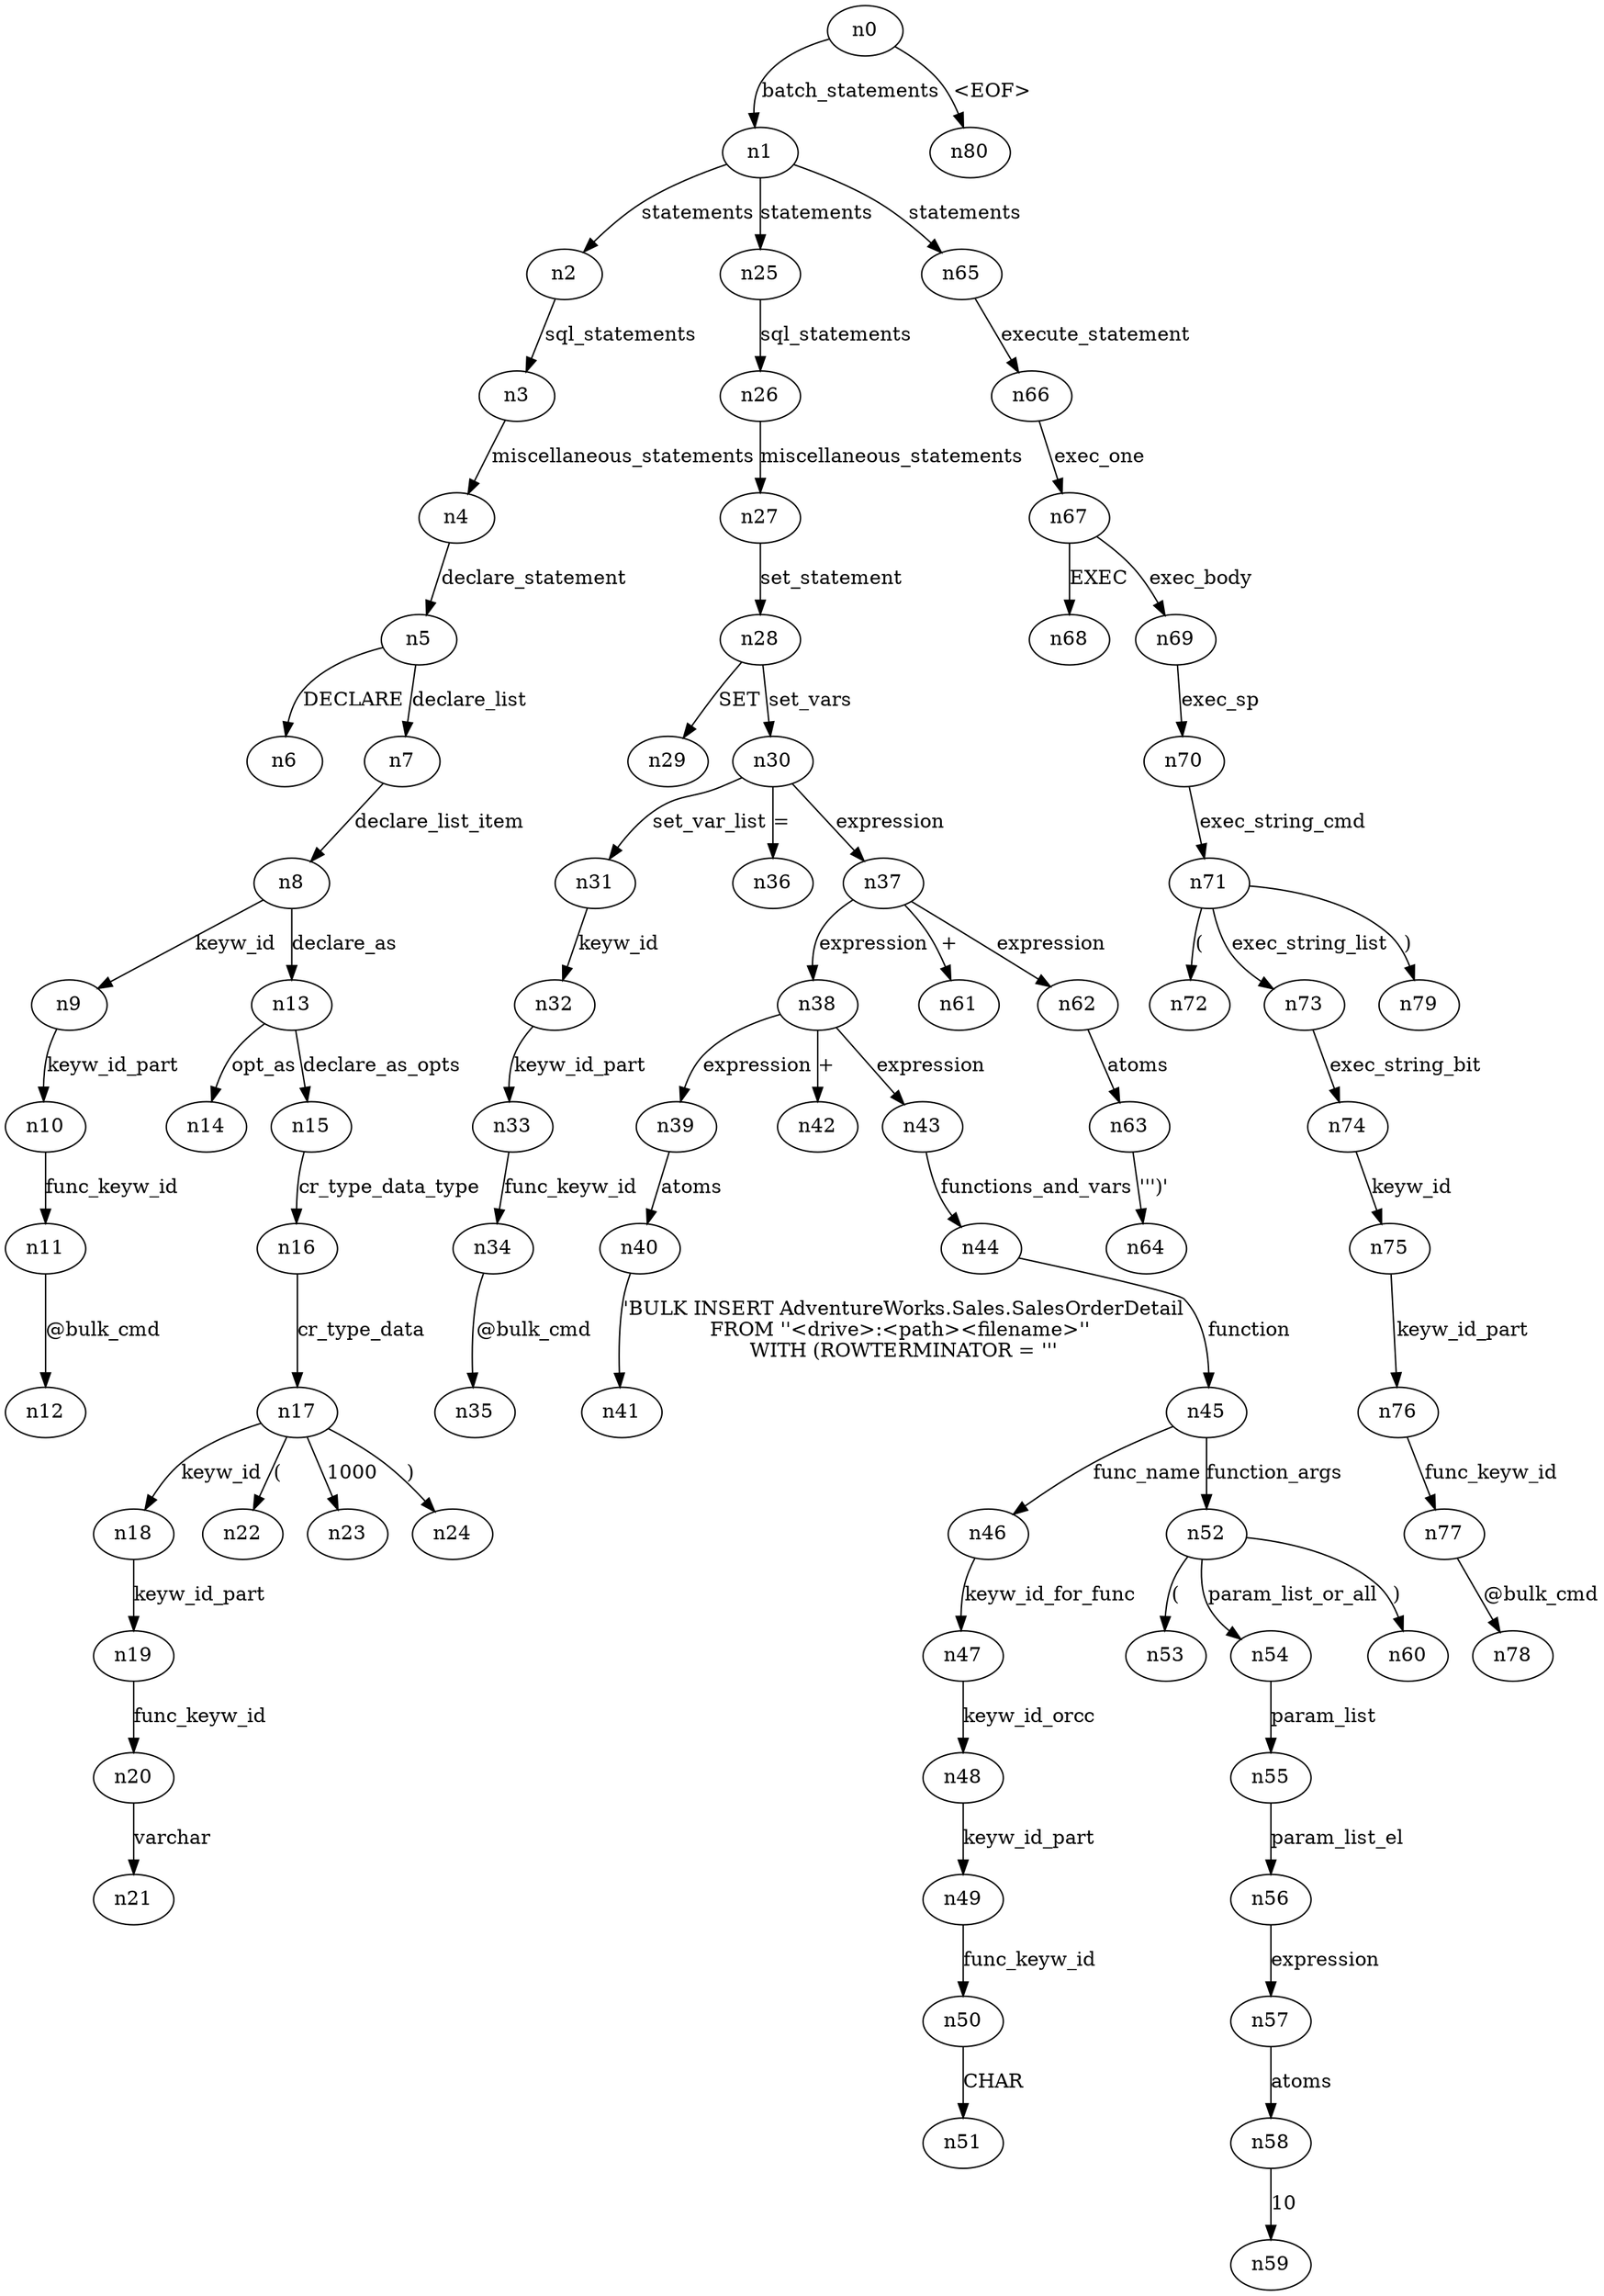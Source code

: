 digraph ParseTree {
  n0 -> n1 [label="batch_statements"];
  n1 -> n2 [label="statements"];
  n2 -> n3 [label="sql_statements"];
  n3 -> n4 [label="miscellaneous_statements"];
  n4 -> n5 [label="declare_statement"];
  n5 -> n6 [label="DECLARE"];
  n5 -> n7 [label="declare_list"];
  n7 -> n8 [label="declare_list_item"];
  n8 -> n9 [label="keyw_id"];
  n9 -> n10 [label="keyw_id_part"];
  n10 -> n11 [label="func_keyw_id"];
  n11 -> n12 [label="@bulk_cmd"];
  n8 -> n13 [label="declare_as"];
  n13 -> n14 [label="opt_as"];
  n13 -> n15 [label="declare_as_opts"];
  n15 -> n16 [label="cr_type_data_type"];
  n16 -> n17 [label="cr_type_data"];
  n17 -> n18 [label="keyw_id"];
  n18 -> n19 [label="keyw_id_part"];
  n19 -> n20 [label="func_keyw_id"];
  n20 -> n21 [label="varchar"];
  n17 -> n22 [label="("];
  n17 -> n23 [label="1000"];
  n17 -> n24 [label=")"];
  n1 -> n25 [label="statements"];
  n25 -> n26 [label="sql_statements"];
  n26 -> n27 [label="miscellaneous_statements"];
  n27 -> n28 [label="set_statement"];
  n28 -> n29 [label="SET"];
  n28 -> n30 [label="set_vars"];
  n30 -> n31 [label="set_var_list"];
  n31 -> n32 [label="keyw_id"];
  n32 -> n33 [label="keyw_id_part"];
  n33 -> n34 [label="func_keyw_id"];
  n34 -> n35 [label="@bulk_cmd"];
  n30 -> n36 [label="="];
  n30 -> n37 [label="expression"];
  n37 -> n38 [label="expression"];
  n38 -> n39 [label="expression"];
  n39 -> n40 [label="atoms"];
  n40 -> n41 [label="'BULK INSERT AdventureWorks.Sales.SalesOrderDetail
FROM ''<drive>:\<path>\<filename>'' 
WITH (ROWTERMINATOR = '''"];
  n38 -> n42 [label="+"];
  n38 -> n43 [label="expression"];
  n43 -> n44 [label="functions_and_vars"];
  n44 -> n45 [label="function"];
  n45 -> n46 [label="func_name"];
  n46 -> n47 [label="keyw_id_for_func"];
  n47 -> n48 [label="keyw_id_orcc"];
  n48 -> n49 [label="keyw_id_part"];
  n49 -> n50 [label="func_keyw_id"];
  n50 -> n51 [label="CHAR"];
  n45 -> n52 [label="function_args"];
  n52 -> n53 [label="("];
  n52 -> n54 [label="param_list_or_all"];
  n54 -> n55 [label="param_list"];
  n55 -> n56 [label="param_list_el"];
  n56 -> n57 [label="expression"];
  n57 -> n58 [label="atoms"];
  n58 -> n59 [label="10"];
  n52 -> n60 [label=")"];
  n37 -> n61 [label="+"];
  n37 -> n62 [label="expression"];
  n62 -> n63 [label="atoms"];
  n63 -> n64 [label="''')'"];
  n1 -> n65 [label="statements"];
  n65 -> n66 [label="execute_statement"];
  n66 -> n67 [label="exec_one"];
  n67 -> n68 [label="EXEC"];
  n67 -> n69 [label="exec_body"];
  n69 -> n70 [label="exec_sp"];
  n70 -> n71 [label="exec_string_cmd"];
  n71 -> n72 [label="("];
  n71 -> n73 [label="exec_string_list"];
  n73 -> n74 [label="exec_string_bit"];
  n74 -> n75 [label="keyw_id"];
  n75 -> n76 [label="keyw_id_part"];
  n76 -> n77 [label="func_keyw_id"];
  n77 -> n78 [label="@bulk_cmd"];
  n71 -> n79 [label=")"];
  n0 -> n80 [label="<EOF>"];
}